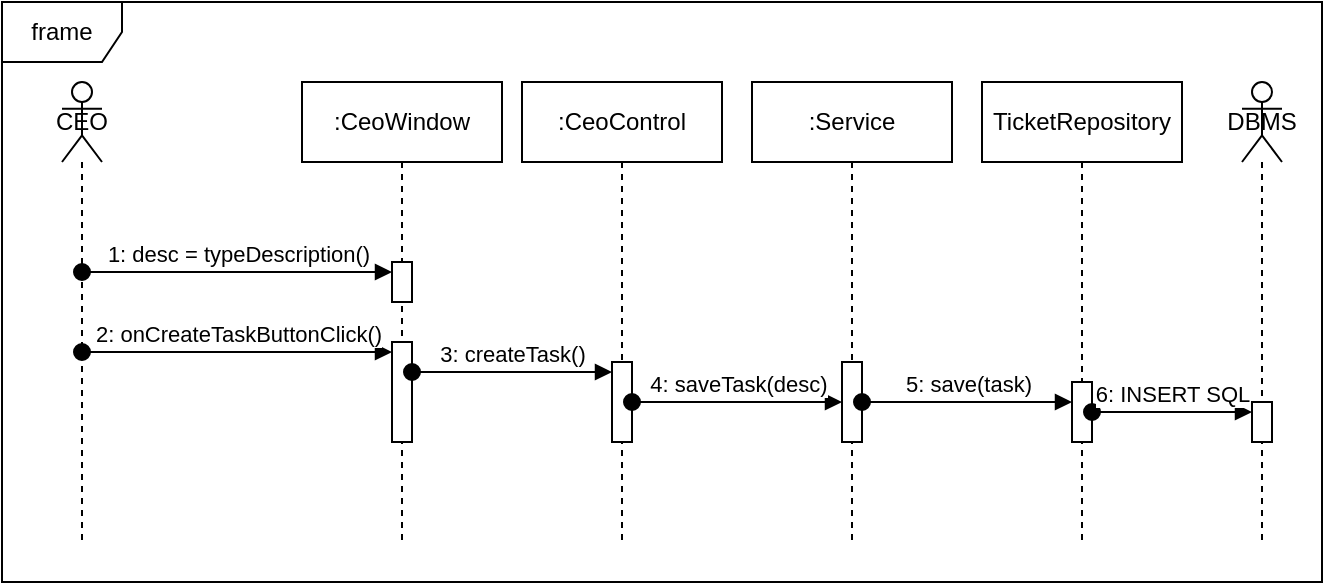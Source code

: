 <mxfile version="26.2.14">
  <diagram name="Page-1" id="2YBvvXClWsGukQMizWep">
    <mxGraphModel dx="774" dy="486" grid="1" gridSize="10" guides="1" tooltips="1" connect="1" arrows="1" fold="1" page="1" pageScale="1" pageWidth="850" pageHeight="1100" math="0" shadow="0">
      <root>
        <mxCell id="0" />
        <mxCell id="1" parent="0" />
        <mxCell id="RM2-QQJxr75B0GMXDb8Q-1" value="frame" style="shape=umlFrame;whiteSpace=wrap;html=1;pointerEvents=0;" vertex="1" parent="1">
          <mxGeometry x="50" y="40" width="660" height="290" as="geometry" />
        </mxCell>
        <mxCell id="RM2-QQJxr75B0GMXDb8Q-2" value="CEO" style="shape=umlLifeline;perimeter=lifelinePerimeter;whiteSpace=wrap;html=1;container=1;dropTarget=0;collapsible=0;recursiveResize=0;outlineConnect=0;portConstraint=eastwest;newEdgeStyle={&quot;curved&quot;:0,&quot;rounded&quot;:0};participant=umlActor;" vertex="1" parent="1">
          <mxGeometry x="80" y="80" width="20" height="230" as="geometry" />
        </mxCell>
        <mxCell id="RM2-QQJxr75B0GMXDb8Q-3" value=":CeoWindow" style="shape=umlLifeline;perimeter=lifelinePerimeter;whiteSpace=wrap;html=1;container=1;dropTarget=0;collapsible=0;recursiveResize=0;outlineConnect=0;portConstraint=eastwest;newEdgeStyle={&quot;curved&quot;:0,&quot;rounded&quot;:0};" vertex="1" parent="1">
          <mxGeometry x="200" y="80" width="100" height="230" as="geometry" />
        </mxCell>
        <mxCell id="RM2-QQJxr75B0GMXDb8Q-8" value="" style="html=1;points=[[0,0,0,0,5],[0,1,0,0,-5],[1,0,0,0,5],[1,1,0,0,-5]];perimeter=orthogonalPerimeter;outlineConnect=0;targetShapes=umlLifeline;portConstraint=eastwest;newEdgeStyle={&quot;curved&quot;:0,&quot;rounded&quot;:0};" vertex="1" parent="RM2-QQJxr75B0GMXDb8Q-3">
          <mxGeometry x="45" y="90" width="10" height="20" as="geometry" />
        </mxCell>
        <mxCell id="RM2-QQJxr75B0GMXDb8Q-12" value="" style="html=1;points=[[0,0,0,0,5],[0,1,0,0,-5],[1,0,0,0,5],[1,1,0,0,-5]];perimeter=orthogonalPerimeter;outlineConnect=0;targetShapes=umlLifeline;portConstraint=eastwest;newEdgeStyle={&quot;curved&quot;:0,&quot;rounded&quot;:0};" vertex="1" parent="RM2-QQJxr75B0GMXDb8Q-3">
          <mxGeometry x="45" y="130" width="10" height="50" as="geometry" />
        </mxCell>
        <mxCell id="RM2-QQJxr75B0GMXDb8Q-4" value=":CeoControl&lt;span style=&quot;caret-color: rgba(0, 0, 0, 0); color: rgba(0, 0, 0, 0); font-family: monospace; font-size: 0px; text-align: start; white-space: nowrap;&quot;&gt;%3CmxGraphModel%3E%3Croot%3E%3CmxCell%20id%3D%220%22%2F%3E%3CmxCell%20id%3D%221%22%20parent%3D%220%22%2F%3E%3CmxCell%20id%3D%222%22%20value%3D%22%3ACeoWindow%22%20style%3D%22shape%3DumlLifeline%3Bperimeter%3DlifelinePerimeter%3BwhiteSpace%3Dwrap%3Bhtml%3D1%3Bcontainer%3D1%3BdropTarget%3D0%3Bcollapsible%3D0%3BrecursiveResize%3D0%3BoutlineConnect%3D0%3BportConstraint%3Deastwest%3BnewEdgeStyle%3D%7B%26quot%3Bcurved%26quot%3B%3A0%2C%26quot%3Brounded%26quot%3B%3A0%7D%3B%22%20vertex%3D%221%22%20parent%3D%221%22%3E%3CmxGeometry%20x%3D%22140%22%20y%3D%2280%22%20width%3D%22100%22%20height%3D%22230%22%20as%3D%22geometry%22%2F%3E%3C%2FmxCell%3E%3C%2Froot%3E%3C%2FmxGraphModel%3E&lt;/span&gt;" style="shape=umlLifeline;perimeter=lifelinePerimeter;whiteSpace=wrap;html=1;container=1;dropTarget=0;collapsible=0;recursiveResize=0;outlineConnect=0;portConstraint=eastwest;newEdgeStyle={&quot;curved&quot;:0,&quot;rounded&quot;:0};" vertex="1" parent="1">
          <mxGeometry x="310" y="80" width="100" height="230" as="geometry" />
        </mxCell>
        <mxCell id="RM2-QQJxr75B0GMXDb8Q-16" value="" style="html=1;points=[[0,0,0,0,5],[0,1,0,0,-5],[1,0,0,0,5],[1,1,0,0,-5]];perimeter=orthogonalPerimeter;outlineConnect=0;targetShapes=umlLifeline;portConstraint=eastwest;newEdgeStyle={&quot;curved&quot;:0,&quot;rounded&quot;:0};" vertex="1" parent="RM2-QQJxr75B0GMXDb8Q-4">
          <mxGeometry x="45" y="140" width="10" height="40" as="geometry" />
        </mxCell>
        <mxCell id="RM2-QQJxr75B0GMXDb8Q-5" value=":Service&lt;span style=&quot;caret-color: rgba(0, 0, 0, 0); color: rgba(0, 0, 0, 0); font-family: monospace; font-size: 0px; text-align: start; white-space: nowrap;&quot;&gt;%3CmxGraphModel%3E%3Croot%3E%3CmxCell%20id%3D%220%22%2F%3E%3CmxCell%20id%3D%221%22%20parent%3D%220%22%2F%3E%3CmxCell%20id%3D%222%22%20value%3D%22%3ACeoWindow%22%20style%3D%22shape%3DumlLifeline%3Bperimeter%3DlifelinePerimeter%3BwhiteSpace%3Dwrap%3Bhtml%3D1%3Bcontainer%3D1%3BdropTarget%3D0%3Bcollapsible%3D0%3BrecursiveResize%3D0%3BoutlineConnect%3D0%3BportConstraint%3Deastwest%3BnewEdgeStyle%3D%7B%26quot%3Bcurved%26quot%3B%3A0%2C%26quot%3Brounded%26quot%3B%3A0%7D%3B%22%20vertex%3D%221%22%20parent%3D%221%22%3E%3CmxGeometry%20x%3D%22140%22%20y%3D%2280%22%20width%3D%22100%22%20height%3D%22230%22%20as%3D%22geometry%22%2F%3E%3C%2FmxCell%3E%3C%2Froot%3E%3C%2FmxGraphModel%3E&lt;/span&gt;" style="shape=umlLifeline;perimeter=lifelinePerimeter;whiteSpace=wrap;html=1;container=1;dropTarget=0;collapsible=0;recursiveResize=0;outlineConnect=0;portConstraint=eastwest;newEdgeStyle={&quot;curved&quot;:0,&quot;rounded&quot;:0};" vertex="1" parent="1">
          <mxGeometry x="425" y="80" width="100" height="230" as="geometry" />
        </mxCell>
        <mxCell id="RM2-QQJxr75B0GMXDb8Q-18" value="" style="html=1;points=[[0,0,0,0,5],[0,1,0,0,-5],[1,0,0,0,5],[1,1,0,0,-5]];perimeter=orthogonalPerimeter;outlineConnect=0;targetShapes=umlLifeline;portConstraint=eastwest;newEdgeStyle={&quot;curved&quot;:0,&quot;rounded&quot;:0};" vertex="1" parent="RM2-QQJxr75B0GMXDb8Q-5">
          <mxGeometry x="45" y="140" width="10" height="40" as="geometry" />
        </mxCell>
        <mxCell id="RM2-QQJxr75B0GMXDb8Q-6" value="TicketRepository" style="shape=umlLifeline;perimeter=lifelinePerimeter;whiteSpace=wrap;html=1;container=1;dropTarget=0;collapsible=0;recursiveResize=0;outlineConnect=0;portConstraint=eastwest;newEdgeStyle={&quot;curved&quot;:0,&quot;rounded&quot;:0};" vertex="1" parent="1">
          <mxGeometry x="540" y="80" width="100" height="230" as="geometry" />
        </mxCell>
        <mxCell id="RM2-QQJxr75B0GMXDb8Q-20" value="" style="html=1;points=[[0,0,0,0,5],[0,1,0,0,-5],[1,0,0,0,5],[1,1,0,0,-5]];perimeter=orthogonalPerimeter;outlineConnect=0;targetShapes=umlLifeline;portConstraint=eastwest;newEdgeStyle={&quot;curved&quot;:0,&quot;rounded&quot;:0};" vertex="1" parent="RM2-QQJxr75B0GMXDb8Q-6">
          <mxGeometry x="45" y="150" width="10" height="30" as="geometry" />
        </mxCell>
        <mxCell id="RM2-QQJxr75B0GMXDb8Q-7" value="DBMS" style="shape=umlLifeline;perimeter=lifelinePerimeter;whiteSpace=wrap;html=1;container=1;dropTarget=0;collapsible=0;recursiveResize=0;outlineConnect=0;portConstraint=eastwest;newEdgeStyle={&quot;curved&quot;:0,&quot;rounded&quot;:0};participant=umlActor;" vertex="1" parent="1">
          <mxGeometry x="670" y="80" width="20" height="230" as="geometry" />
        </mxCell>
        <mxCell id="RM2-QQJxr75B0GMXDb8Q-9" value="1: desc = typeDescription()" style="html=1;verticalAlign=bottom;startArrow=oval;endArrow=block;startSize=8;curved=0;rounded=0;entryX=0;entryY=0;entryDx=0;entryDy=5;" edge="1" target="RM2-QQJxr75B0GMXDb8Q-8" parent="1" source="RM2-QQJxr75B0GMXDb8Q-2">
          <mxGeometry relative="1" as="geometry">
            <mxPoint x="115" y="175" as="sourcePoint" />
          </mxGeometry>
        </mxCell>
        <mxCell id="RM2-QQJxr75B0GMXDb8Q-13" value="2: onCreateTaskButtonClick()" style="html=1;verticalAlign=bottom;startArrow=oval;endArrow=block;startSize=8;curved=0;rounded=0;entryX=0;entryY=0;entryDx=0;entryDy=5;" edge="1" target="RM2-QQJxr75B0GMXDb8Q-12" parent="1" source="RM2-QQJxr75B0GMXDb8Q-2">
          <mxGeometry relative="1" as="geometry">
            <mxPoint x="165" y="215" as="sourcePoint" />
          </mxGeometry>
        </mxCell>
        <mxCell id="RM2-QQJxr75B0GMXDb8Q-19" value="4: saveTask(desc)" style="html=1;verticalAlign=bottom;startArrow=oval;endArrow=block;startSize=8;curved=0;rounded=0;" edge="1" target="RM2-QQJxr75B0GMXDb8Q-18" parent="1" source="RM2-QQJxr75B0GMXDb8Q-16">
          <mxGeometry relative="1" as="geometry">
            <mxPoint x="365" y="230" as="sourcePoint" />
            <mxPoint x="470" y="230" as="targetPoint" />
          </mxGeometry>
        </mxCell>
        <mxCell id="RM2-QQJxr75B0GMXDb8Q-21" value="5: save(task)" style="html=1;verticalAlign=bottom;startArrow=oval;endArrow=block;startSize=8;curved=0;rounded=0;" edge="1" target="RM2-QQJxr75B0GMXDb8Q-20" parent="1" source="RM2-QQJxr75B0GMXDb8Q-18">
          <mxGeometry relative="1" as="geometry">
            <mxPoint x="480" y="250" as="sourcePoint" />
            <mxPoint x="585" y="250" as="targetPoint" />
          </mxGeometry>
        </mxCell>
        <mxCell id="RM2-QQJxr75B0GMXDb8Q-17" value="3: createTask()" style="html=1;verticalAlign=bottom;startArrow=oval;endArrow=block;startSize=8;curved=0;rounded=0;entryX=0;entryY=0;entryDx=0;entryDy=5;" edge="1" target="RM2-QQJxr75B0GMXDb8Q-16" parent="1" source="RM2-QQJxr75B0GMXDb8Q-12">
          <mxGeometry relative="1" as="geometry">
            <mxPoint x="255" y="225" as="sourcePoint" />
          </mxGeometry>
        </mxCell>
        <mxCell id="RM2-QQJxr75B0GMXDb8Q-22" value="" style="html=1;points=[[0,0,0,0,5],[0,1,0,0,-5],[1,0,0,0,5],[1,1,0,0,-5]];perimeter=orthogonalPerimeter;outlineConnect=0;targetShapes=umlLifeline;portConstraint=eastwest;newEdgeStyle={&quot;curved&quot;:0,&quot;rounded&quot;:0};" vertex="1" parent="1">
          <mxGeometry x="675" y="240" width="10" height="20" as="geometry" />
        </mxCell>
        <mxCell id="RM2-QQJxr75B0GMXDb8Q-23" value="6: INSERT SQL" style="html=1;verticalAlign=bottom;startArrow=oval;endArrow=block;startSize=8;curved=0;rounded=0;" edge="1" target="RM2-QQJxr75B0GMXDb8Q-22" parent="1" source="RM2-QQJxr75B0GMXDb8Q-20">
          <mxGeometry relative="1" as="geometry">
            <mxPoint x="605" y="245" as="sourcePoint" />
          </mxGeometry>
        </mxCell>
      </root>
    </mxGraphModel>
  </diagram>
</mxfile>

